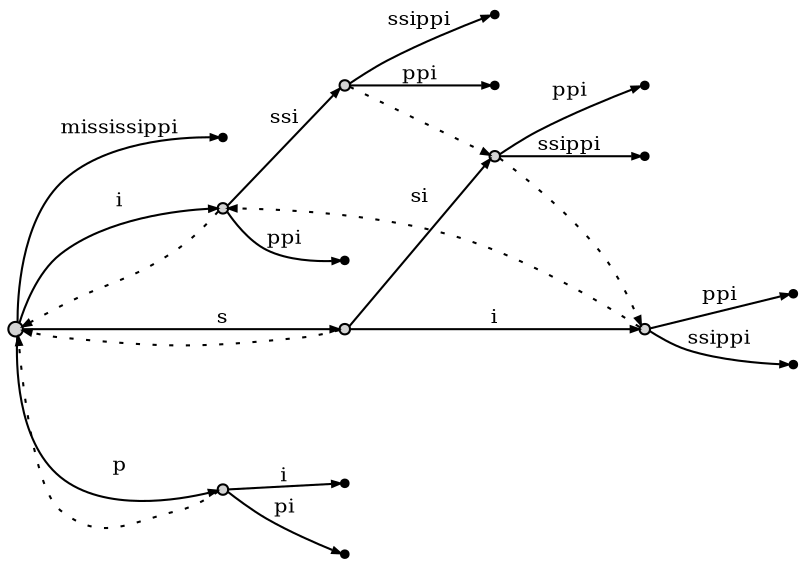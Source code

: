 digraph {
	rankdir = LR;
	edge [arrowsize=0.4,fontsize=10]
	node1 [label="",style=filled,fillcolor=lightgrey,shape=circle,width=.1,height=.1];
//------leaves------
	node14 [label="",shape=point]
	node8 [label="",shape=point]
	node3 [label="",shape=point]
	node2 [label="",shape=point]
	node17 [label="",shape=point]
	node15 [label="",shape=point]
	node12 [label="",shape=point]
	node6 [label="",shape=point]
	node10 [label="",shape=point]
	node4 [label="",shape=point]
//------internal nodes------
	node13 [label="",style=filled,fillcolor=lightgrey,shape=circle,width=.07,height=.07]
	node7 [label="",style=filled,fillcolor=lightgrey,shape=circle,width=.07,height=.07]
	node16 [label="",style=filled,fillcolor=lightgrey,shape=circle,width=.07,height=.07]
	node5 [label="",style=filled,fillcolor=lightgrey,shape=circle,width=.07,height=.07]
	node11 [label="",style=filled,fillcolor=lightgrey,shape=circle,width=.07,height=.07]
	node9 [label="",style=filled,fillcolor=lightgrey,shape=circle,width=.07,height=.07]
//------edges------
	node1 -> node13 [label="i",weight=3]
	node13 -> node14 [label="ppi",weight=3]
	node13 -> node7 [label="ssi",weight=3]
	node7 -> node8 [label="ppi",weight=3]
	node7 -> node3 [label="ssippi",weight=3]
	node1 -> node2 [label="mississippi",weight=3]
	node1 -> node16 [label="p",weight=3]
	node16 -> node17 [label="i",weight=3]
	node16 -> node15 [label="pi",weight=3]
	node1 -> node5 [label="s",weight=3]
	node5 -> node11 [label="i",weight=3]
	node11 -> node12 [label="ppi",weight=3]
	node11 -> node6 [label="ssippi",weight=3]
	node5 -> node9 [label="si",weight=3]
	node9 -> node10 [label="ppi",weight=3]
	node9 -> node4 [label="ssippi",weight=3]
//------suffix links------
	node13 -> node1 [label="",weight=1,style=dotted]
	node7 -> node9 [label="",weight=1,style=dotted]
	node16 -> node1 [label="",weight=1,style=dotted]
	node5 -> node1 [label="",weight=1,style=dotted]
	node11 -> node13 [label="",weight=1,style=dotted]
	node9 -> node11 [label="",weight=1,style=dotted]
}
